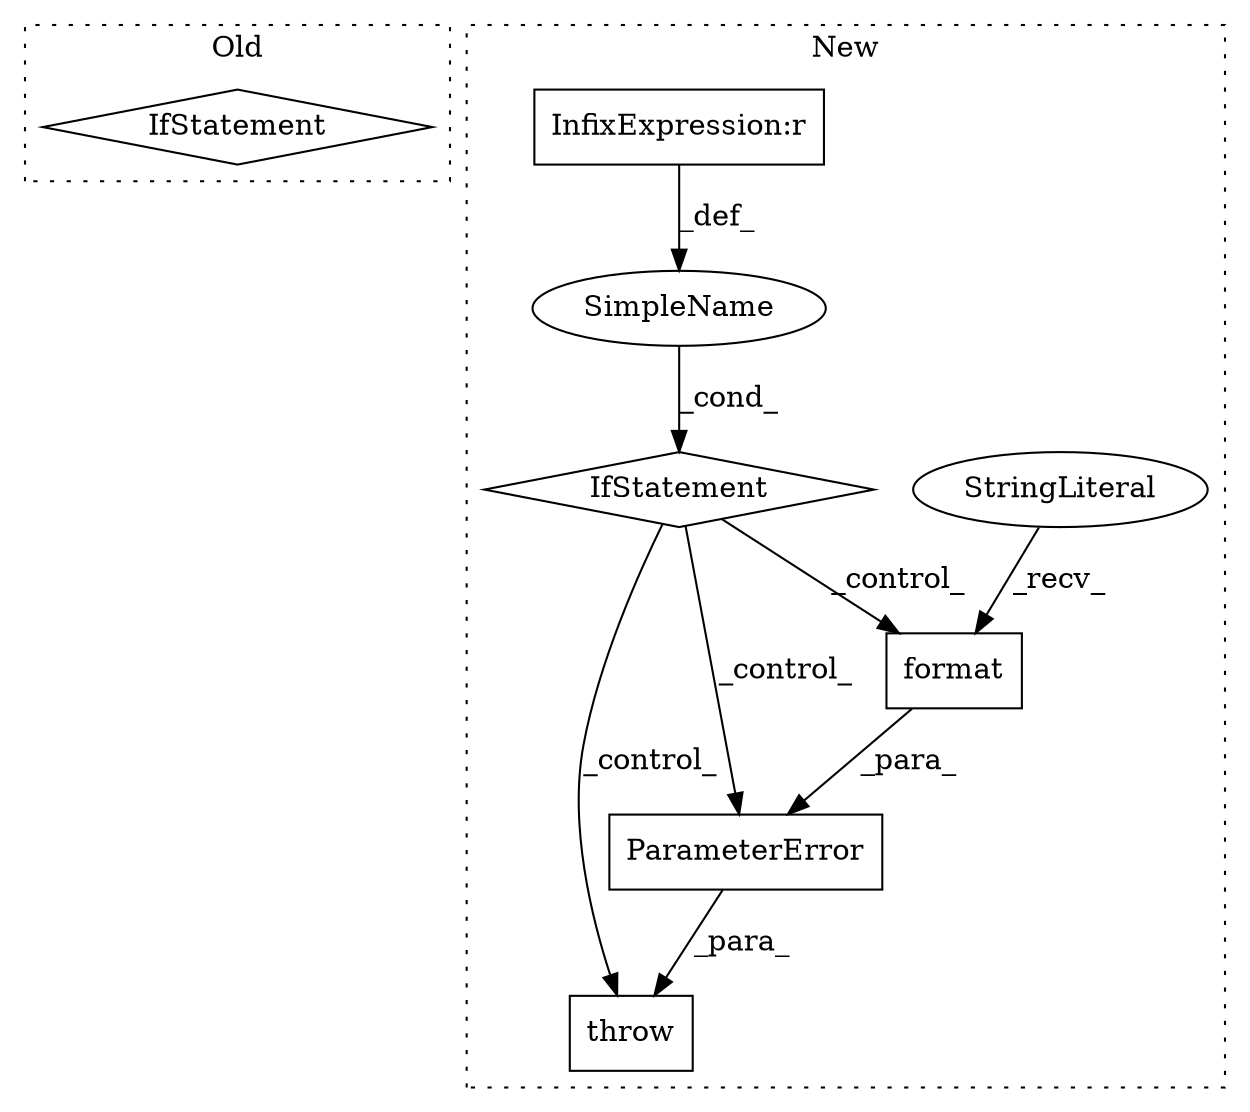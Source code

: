 digraph G {
subgraph cluster0 {
1 [label="IfStatement" a="25" s="2709,2789" l="4,2" shape="diamond"];
label = "Old";
style="dotted";
}
subgraph cluster1 {
2 [label="ParameterError" a="32" s="2817,2944" l="15,1" shape="box"];
3 [label="throw" a="53" s="2811" l="6" shape="box"];
4 [label="IfStatement" a="25" s="2771,2801" l="4,2" shape="diamond"];
5 [label="format" a="32" s="2913,2943" l="7,1" shape="box"];
6 [label="SimpleName" a="42" s="" l="" shape="ellipse"];
7 [label="StringLiteral" a="45" s="2832" l="80" shape="ellipse"];
8 [label="InfixExpression:r" a="27" s="2783" l="3" shape="box"];
label = "New";
style="dotted";
}
2 -> 3 [label="_para_"];
4 -> 5 [label="_control_"];
4 -> 2 [label="_control_"];
4 -> 3 [label="_control_"];
5 -> 2 [label="_para_"];
6 -> 4 [label="_cond_"];
7 -> 5 [label="_recv_"];
8 -> 6 [label="_def_"];
}
